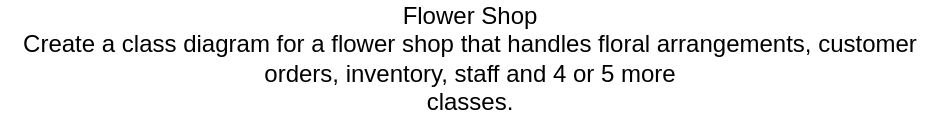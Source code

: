 <mxfile version="24.7.6">
  <diagram name="Page-1" id="hjRgQwKiIgRbGK81_BRR">
    <mxGraphModel dx="1050" dy="618" grid="1" gridSize="10" guides="1" tooltips="1" connect="1" arrows="1" fold="1" page="1" pageScale="1" pageWidth="850" pageHeight="1100" math="0" shadow="0">
      <root>
        <mxCell id="0" />
        <mxCell id="1" parent="0" />
        <mxCell id="7PU2nVzOQJ5yzUcttu9B-1" value="Flower Shop&lt;br/&gt;Create a class diagram for a flower shop that handles floral arrangements, customer orders, inventory, staff and 4 or 5 more&lt;br/&gt;classes." style="text;html=1;align=center;verticalAlign=middle;whiteSpace=wrap;rounded=0;" vertex="1" parent="1">
          <mxGeometry x="110" y="20" width="470" height="40" as="geometry" />
        </mxCell>
      </root>
    </mxGraphModel>
  </diagram>
</mxfile>
